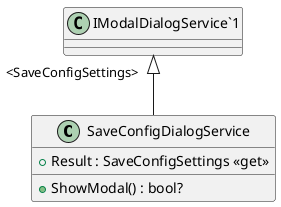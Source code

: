 @startuml
class SaveConfigDialogService {
    + Result : SaveConfigSettings <<get>>
    + ShowModal() : bool?
}
"IModalDialogService`1" "<SaveConfigSettings>" <|-- SaveConfigDialogService
@enduml
